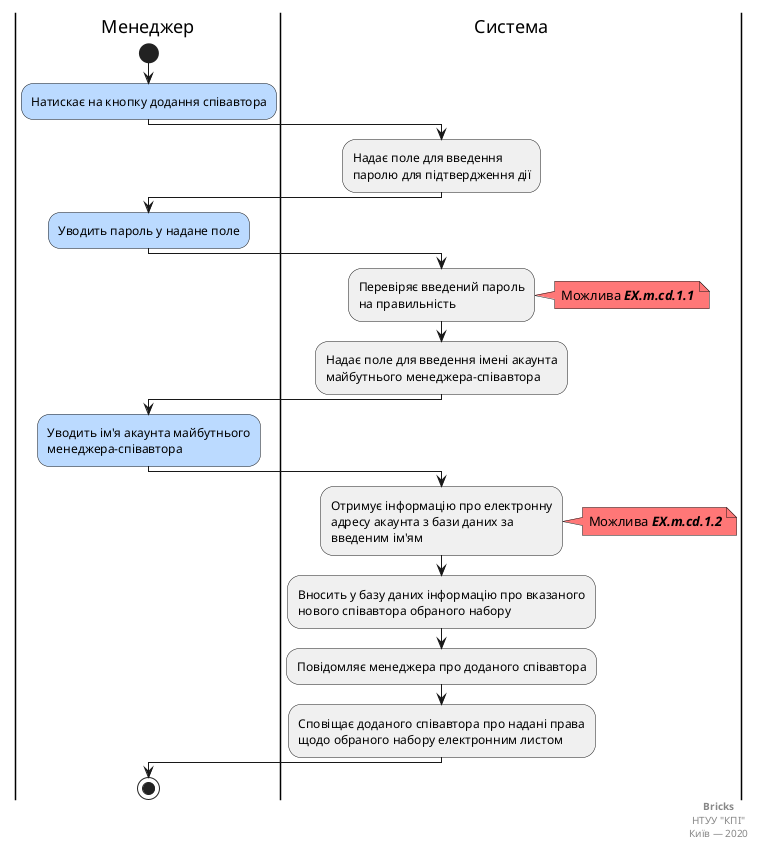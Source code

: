 @startuml

    |Менеджер|

        start;

        #bbdaff:Натискає на кнопку додання співавтора;

    |Система|

        #f0f0f0:Надає поле для введення
        паролю для підтвердження дії;

    |Менеджер|

        #bbdaff:Уводить пароль у надане поле;

    |Система|

        #f0f0f0:Перевіряє введений пароль
        на правильність;

        note right #f77
            Можлива <b><i>EX.m.cd.1.1</i></b>
        end note

        #f0f0f0:Надає поле для введення імені акаунта
        майбутнього менеджера-співавтора;
        
    |Менеджер|

        #bbdaff:Уводить ім'я акаунта майбутнього
        менеджера-співавтора;

    |Система|

        #f0f0f0:Отримує інформацію про електронну
        адресу акаунта з бази даних за
        введеним ім'ям;

        note right #f77
            Можлива <b><i>EX.m.cd.1.2</i></b>
        end note

        #f0f0f0:Вносить у базу даних інформацію про вказаного
        нового співавтора обраного набору;

        #f0f0f0:Повідомляє менеджера про доданого співавтора;

        #f0f0f0:Сповіщає доданого співавтора про надані права
        щодо обраного набору електронним листом;

    |Менеджер|

        stop;

    right footer
        <b>Bricks</b>
        НТУУ "КПІ"
        Київ — 2020
    end footer

@enduml